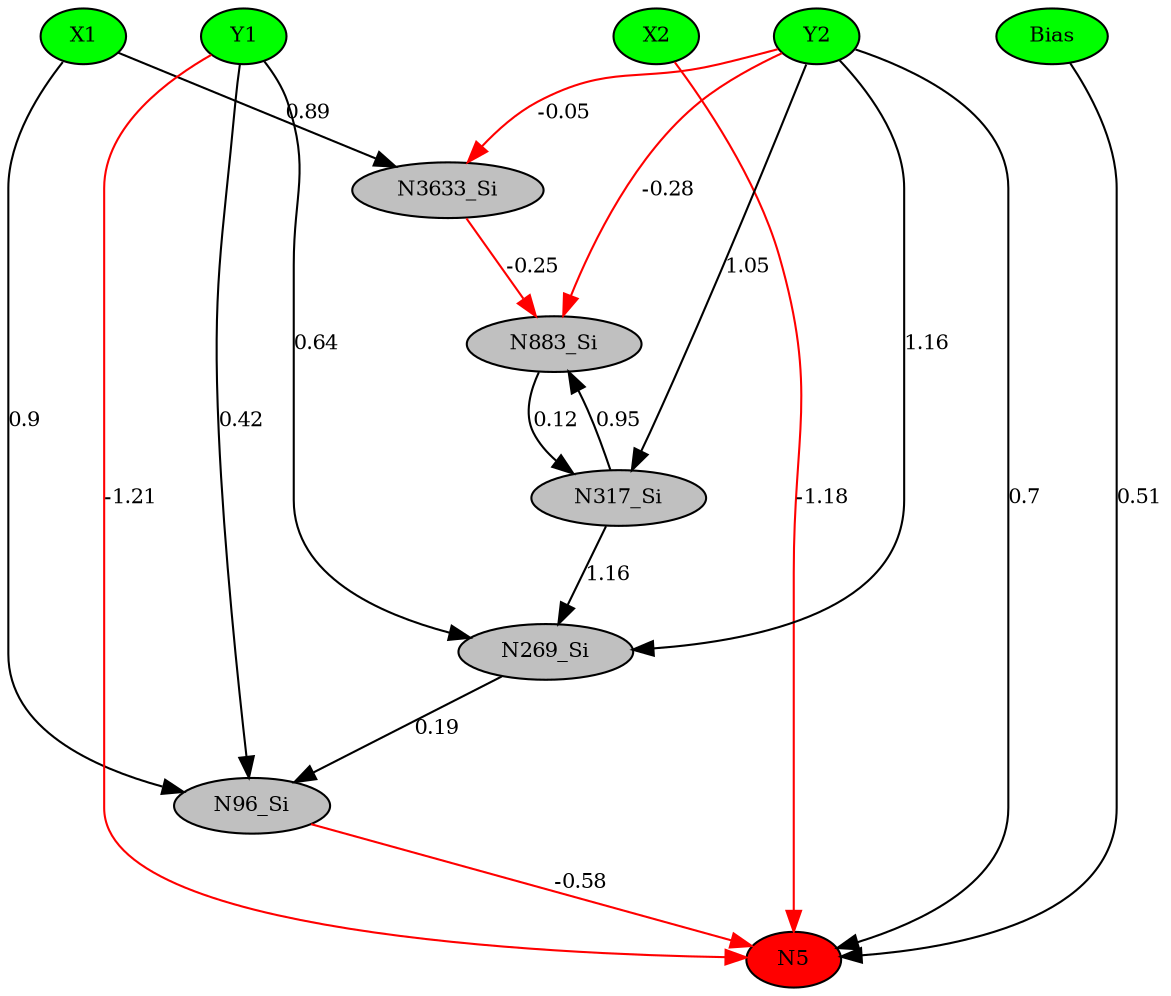 digraph g { 
N0 [shape=ellipse, label=Bias,fontsize=10,height=0.1,width=0.1,style=filled,fillcolor=green]
N1[shape=ellipse label=X1,fontsize=10,height=0.1,width=0.1,style=filled,fillcolor=green]
N2[shape=ellipse label=Y1,fontsize=10,height=0.1,width=0.1,style=filled,fillcolor=green]
N3[shape=ellipse label=X2,fontsize=10,height=0.1,width=0.1,style=filled,fillcolor=green]
N4[shape=ellipse label=Y2,fontsize=10,height=0.1,width=0.1,style=filled,fillcolor=green]
N5[shape=ellipse,fontsize = 10, height = 0.1, width = 0.1, style = filled, fillcolor = red]
N96[shape=ellipse, label=N96_Si,fontsize=10,height=0.1,width=0.1,style=filled,fillcolor=gray]
N269[shape=ellipse, label=N269_Si,fontsize=10,height=0.1,width=0.1,style=filled,fillcolor=gray]
N317[shape=ellipse, label=N317_Si,fontsize=10,height=0.1,width=0.1,style=filled,fillcolor=gray]
N883[shape=ellipse, label=N883_Si,fontsize=10,height=0.1,width=0.1,style=filled,fillcolor=gray]
N3633[shape=ellipse, label=N3633_Si,fontsize=10,height=0.1,width=0.1,style=filled,fillcolor=gray]
N0 -> N5 [color=black] [ label=0.51,fontsize=10]
N2 -> N5 [color=red] [arrowType=inv][ label=-1.21,fontsize=10]
N3 -> N5 [color=red] [arrowType=inv][ label=-1.18,fontsize=10]
N4 -> N5 [color=black] [ label=0.7,fontsize=10]
N1 -> N96 [color=black] [ label=0.9,fontsize=10]
N96 -> N5 [color=red] [arrowType=inv][ label=-0.58,fontsize=10]
N4 -> N269 [color=black] [ label=1.16,fontsize=10]
N269 -> N96 [color=black] [ label=0.19,fontsize=10]
N2 -> N96 [color=black] [ label=0.42,fontsize=10]
N4 -> N317 [color=black] [ label=1.05,fontsize=10]
N317 -> N269 [color=black] [ label=1.16,fontsize=10]
N317 -> N883 [color=black] [ label=0.95,fontsize=10]
N883 -> N317 [color=black] [ label=0.12,fontsize=10]
N4 -> N883 [color=red] [arrowType=inv][ label=-0.28,fontsize=10]
N2 -> N269 [color=black] [ label=0.64,fontsize=10]
N4 -> N3633 [color=red] [arrowType=inv][ label=-0.05,fontsize=10]
N3633 -> N883 [color=red] [arrowType=inv][ label=-0.25,fontsize=10]
N1 -> N3633 [color=black] [ label=0.89,fontsize=10]
 { rank=same; 
N5
 } 
 { rank=same; 
N1 ->N2 ->N3 ->N4 ->N0 [style=invis]
 } 
}
